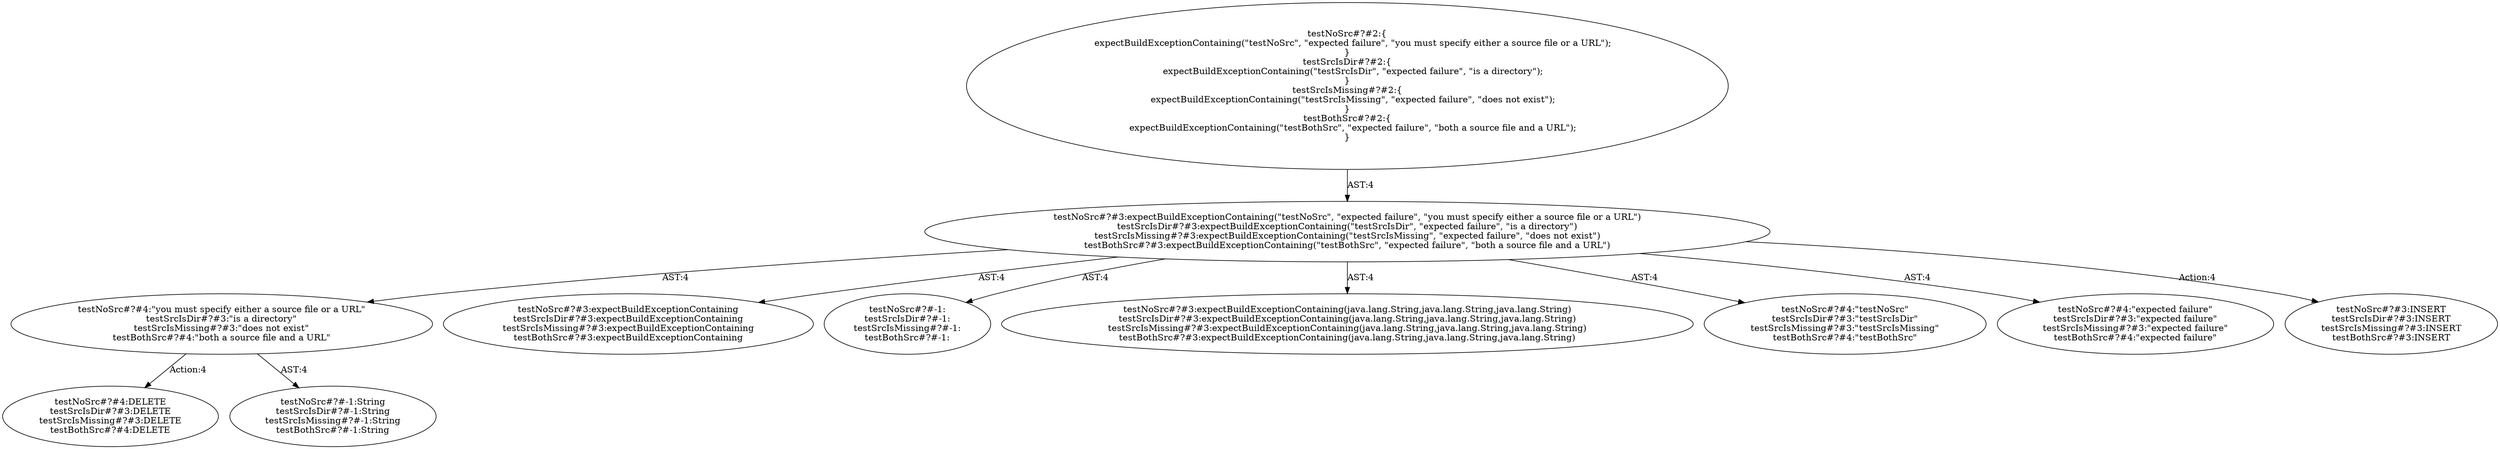 digraph "Pattern" {
0 [label="testNoSrc#?#4:DELETE
testSrcIsDir#?#3:DELETE
testSrcIsMissing#?#3:DELETE
testBothSrc#?#4:DELETE" shape=ellipse]
1 [label="testNoSrc#?#4:\"you must specify either a source file or a URL\"
testSrcIsDir#?#3:\"is a directory\"
testSrcIsMissing#?#3:\"does not exist\"
testBothSrc#?#4:\"both a source file and a URL\"" shape=ellipse]
2 [label="testNoSrc#?#3:expectBuildExceptionContaining(\"testNoSrc\", \"expected failure\", \"you must specify either a source file or a URL\")
testSrcIsDir#?#3:expectBuildExceptionContaining(\"testSrcIsDir\", \"expected failure\", \"is a directory\")
testSrcIsMissing#?#3:expectBuildExceptionContaining(\"testSrcIsMissing\", \"expected failure\", \"does not exist\")
testBothSrc#?#3:expectBuildExceptionContaining(\"testBothSrc\", \"expected failure\", \"both a source file and a URL\")" shape=ellipse]
3 [label="testNoSrc#?#2:\{
    expectBuildExceptionContaining(\"testNoSrc\", \"expected failure\", \"you must specify either a source file or a URL\");
\}
testSrcIsDir#?#2:\{
    expectBuildExceptionContaining(\"testSrcIsDir\", \"expected failure\", \"is a directory\");
\}
testSrcIsMissing#?#2:\{
    expectBuildExceptionContaining(\"testSrcIsMissing\", \"expected failure\", \"does not exist\");
\}
testBothSrc#?#2:\{
    expectBuildExceptionContaining(\"testBothSrc\", \"expected failure\", \"both a source file and a URL\");
\}" shape=ellipse]
4 [label="testNoSrc#?#3:expectBuildExceptionContaining
testSrcIsDir#?#3:expectBuildExceptionContaining
testSrcIsMissing#?#3:expectBuildExceptionContaining
testBothSrc#?#3:expectBuildExceptionContaining" shape=ellipse]
5 [label="testNoSrc#?#-1:
testSrcIsDir#?#-1:
testSrcIsMissing#?#-1:
testBothSrc#?#-1:" shape=ellipse]
6 [label="testNoSrc#?#3:expectBuildExceptionContaining(java.lang.String,java.lang.String,java.lang.String)
testSrcIsDir#?#3:expectBuildExceptionContaining(java.lang.String,java.lang.String,java.lang.String)
testSrcIsMissing#?#3:expectBuildExceptionContaining(java.lang.String,java.lang.String,java.lang.String)
testBothSrc#?#3:expectBuildExceptionContaining(java.lang.String,java.lang.String,java.lang.String)" shape=ellipse]
7 [label="testNoSrc#?#4:\"testNoSrc\"
testSrcIsDir#?#3:\"testSrcIsDir\"
testSrcIsMissing#?#3:\"testSrcIsMissing\"
testBothSrc#?#4:\"testBothSrc\"" shape=ellipse]
8 [label="testNoSrc#?#4:\"expected failure\"
testSrcIsDir#?#3:\"expected failure\"
testSrcIsMissing#?#3:\"expected failure\"
testBothSrc#?#4:\"expected failure\"" shape=ellipse]
9 [label="testNoSrc#?#3:INSERT
testSrcIsDir#?#3:INSERT
testSrcIsMissing#?#3:INSERT
testBothSrc#?#3:INSERT" shape=ellipse]
10 [label="testNoSrc#?#-1:String
testSrcIsDir#?#-1:String
testSrcIsMissing#?#-1:String
testBothSrc#?#-1:String" shape=ellipse]
1 -> 0 [label="Action:4"];
1 -> 10 [label="AST:4"];
2 -> 1 [label="AST:4"];
2 -> 4 [label="AST:4"];
2 -> 5 [label="AST:4"];
2 -> 6 [label="AST:4"];
2 -> 7 [label="AST:4"];
2 -> 8 [label="AST:4"];
2 -> 9 [label="Action:4"];
3 -> 2 [label="AST:4"];
}